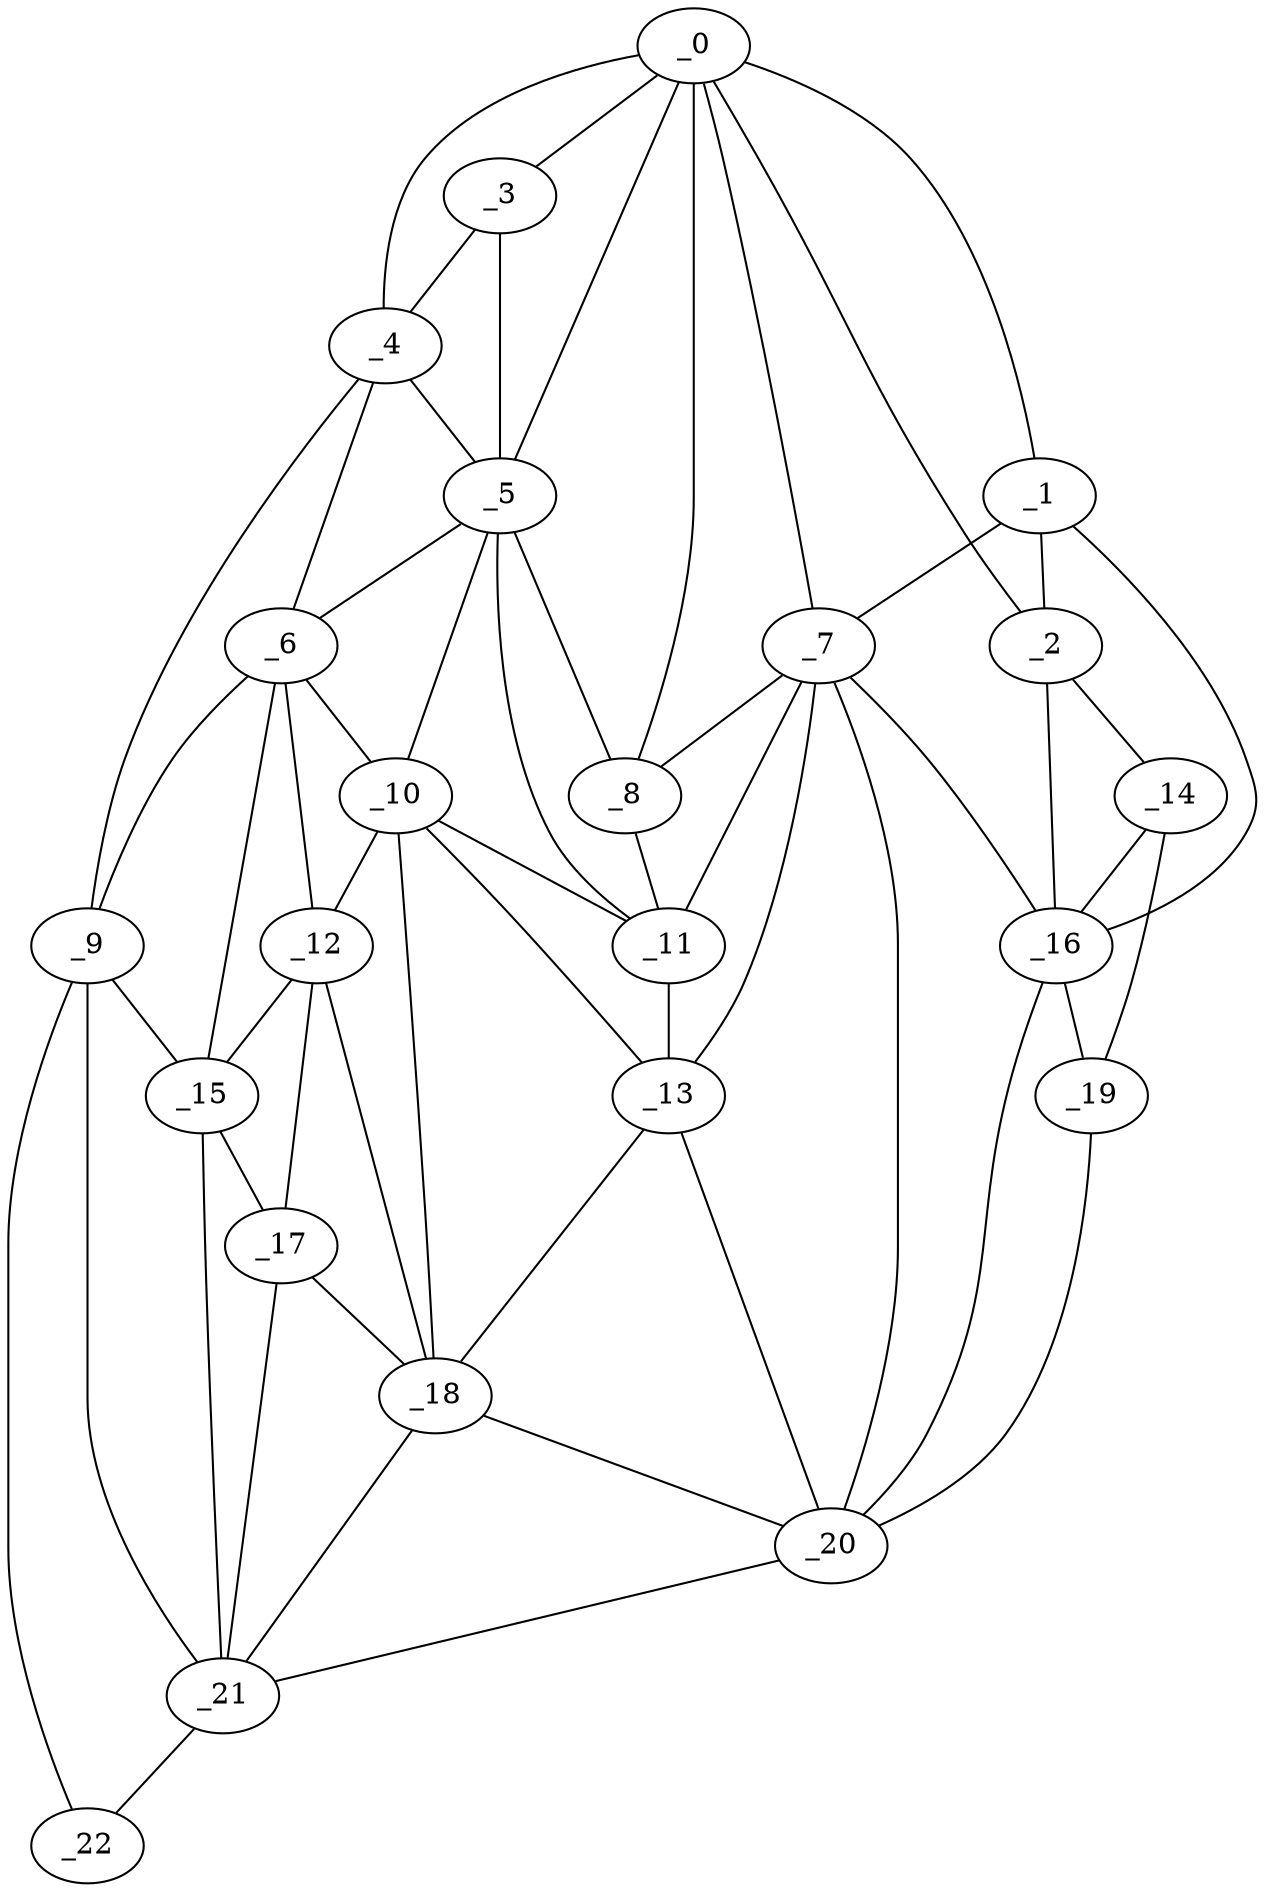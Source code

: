 graph "obj61__345.gxl" {
	_0	 [x=39,
		y=40];
	_1	 [x=45,
		y=34];
	_0 -- _1	 [valence=1];
	_2	 [x=48,
		y=6];
	_0 -- _2	 [valence=1];
	_3	 [x=54,
		y=87];
	_0 -- _3	 [valence=2];
	_4	 [x=55,
		y=96];
	_0 -- _4	 [valence=1];
	_5	 [x=61,
		y=82];
	_0 -- _5	 [valence=2];
	_7	 [x=69,
		y=57];
	_0 -- _7	 [valence=1];
	_8	 [x=69,
		y=65];
	_0 -- _8	 [valence=2];
	_1 -- _2	 [valence=1];
	_1 -- _7	 [valence=2];
	_16	 [x=82,
		y=31];
	_1 -- _16	 [valence=2];
	_14	 [x=78,
		y=6];
	_2 -- _14	 [valence=1];
	_2 -- _16	 [valence=2];
	_3 -- _4	 [valence=2];
	_3 -- _5	 [valence=1];
	_4 -- _5	 [valence=2];
	_6	 [x=65,
		y=99];
	_4 -- _6	 [valence=2];
	_9	 [x=69,
		y=118];
	_4 -- _9	 [valence=1];
	_5 -- _6	 [valence=1];
	_5 -- _8	 [valence=2];
	_10	 [x=70,
		y=87];
	_5 -- _10	 [valence=1];
	_11	 [x=73,
		y=69];
	_5 -- _11	 [valence=2];
	_6 -- _9	 [valence=2];
	_6 -- _10	 [valence=2];
	_12	 [x=76,
		y=90];
	_6 -- _12	 [valence=1];
	_15	 [x=78,
		y=101];
	_6 -- _15	 [valence=2];
	_7 -- _8	 [valence=2];
	_7 -- _11	 [valence=2];
	_13	 [x=77,
		y=72];
	_7 -- _13	 [valence=1];
	_7 -- _16	 [valence=1];
	_20	 [x=89,
		y=44];
	_7 -- _20	 [valence=2];
	_8 -- _11	 [valence=2];
	_9 -- _15	 [valence=1];
	_21	 [x=89,
		y=112];
	_9 -- _21	 [valence=2];
	_22	 [x=89,
		y=119];
	_9 -- _22	 [valence=1];
	_10 -- _11	 [valence=2];
	_10 -- _12	 [valence=2];
	_10 -- _13	 [valence=2];
	_18	 [x=84,
		y=85];
	_10 -- _18	 [valence=1];
	_11 -- _13	 [valence=1];
	_12 -- _15	 [valence=2];
	_17	 [x=82,
		y=93];
	_12 -- _17	 [valence=2];
	_12 -- _18	 [valence=2];
	_13 -- _18	 [valence=1];
	_13 -- _20	 [valence=2];
	_14 -- _16	 [valence=2];
	_19	 [x=89,
		y=38];
	_14 -- _19	 [valence=1];
	_15 -- _17	 [valence=2];
	_15 -- _21	 [valence=2];
	_16 -- _19	 [valence=2];
	_16 -- _20	 [valence=1];
	_17 -- _18	 [valence=1];
	_17 -- _21	 [valence=1];
	_18 -- _20	 [valence=1];
	_18 -- _21	 [valence=2];
	_19 -- _20	 [valence=1];
	_20 -- _21	 [valence=1];
	_21 -- _22	 [valence=1];
}
